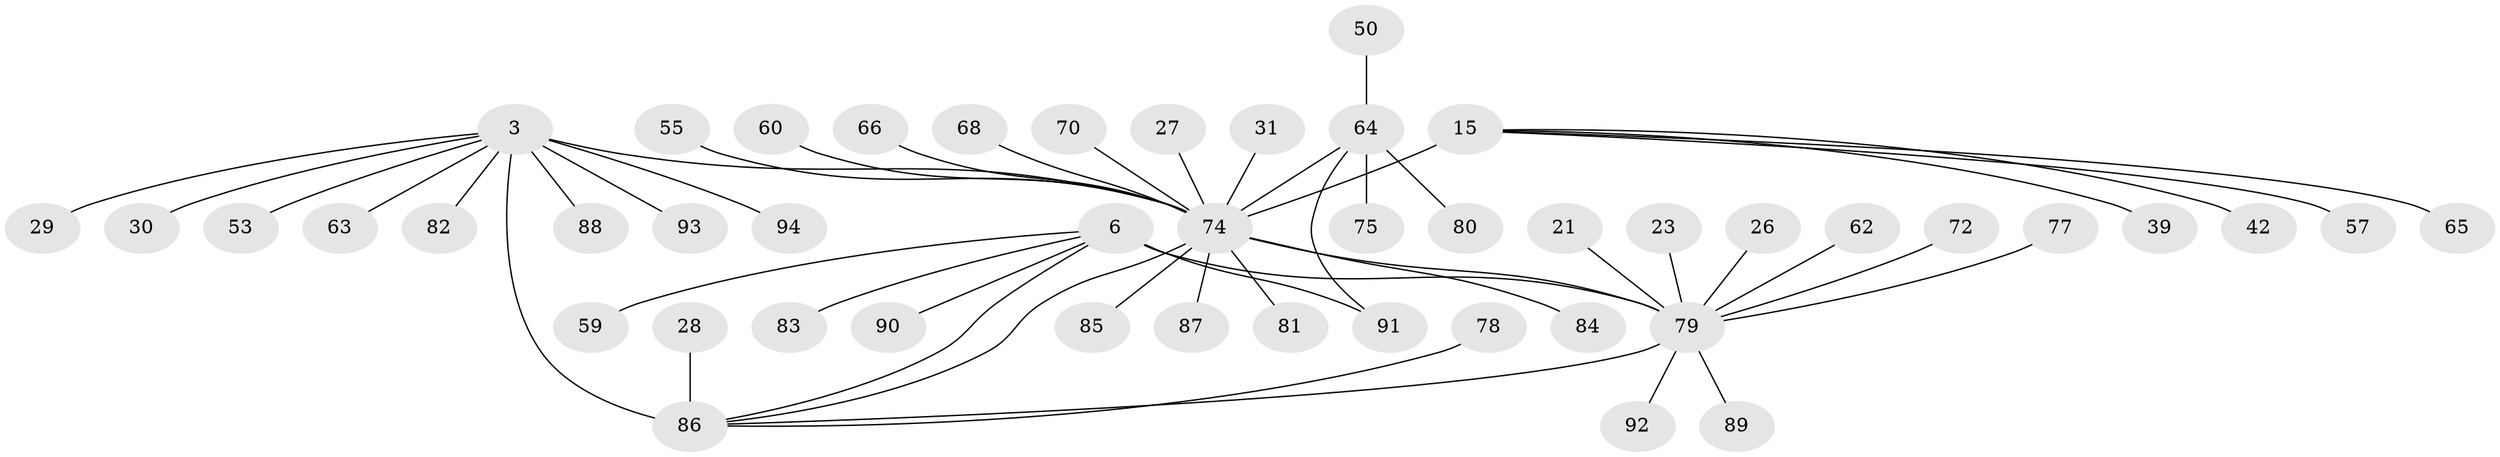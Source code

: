 // original degree distribution, {9: 0.010638297872340425, 5: 0.031914893617021274, 10: 0.02127659574468085, 6: 0.07446808510638298, 7: 0.031914893617021274, 4: 0.0425531914893617, 13: 0.010638297872340425, 15: 0.010638297872340425, 1: 0.5319148936170213, 3: 0.05319148936170213, 2: 0.18085106382978725}
// Generated by graph-tools (version 1.1) at 2025/54/03/09/25 04:54:33]
// undirected, 47 vertices, 50 edges
graph export_dot {
graph [start="1"]
  node [color=gray90,style=filled];
  3 [super="+1"];
  6 [super="+5"];
  15 [super="+14"];
  21;
  23;
  26;
  27;
  28;
  29;
  30;
  31;
  39;
  42;
  50;
  53;
  55 [super="+54"];
  57;
  59;
  60 [super="+44"];
  62;
  63;
  64 [super="+36+51+19"];
  65;
  66 [super="+52"];
  68;
  70 [super="+34"];
  72;
  74 [super="+58+61+69"];
  75;
  77;
  78;
  79 [super="+71+8"];
  80 [super="+48+49+67+76"];
  81;
  82;
  83 [super="+35"];
  84;
  85;
  86 [super="+4"];
  87;
  88;
  89;
  90;
  91 [super="+56"];
  92 [super="+73"];
  93;
  94;
  3 -- 29;
  3 -- 30;
  3 -- 63;
  3 -- 82;
  3 -- 93;
  3 -- 53;
  3 -- 88;
  3 -- 94;
  3 -- 74 [weight=5];
  3 -- 86 [weight=4];
  6 -- 59;
  6 -- 90;
  6 -- 83;
  6 -- 91;
  6 -- 79 [weight=4];
  6 -- 86;
  15 -- 65;
  15 -- 39;
  15 -- 57;
  15 -- 42;
  15 -- 74 [weight=6];
  21 -- 79;
  23 -- 79;
  26 -- 79;
  27 -- 74;
  28 -- 86;
  31 -- 74;
  50 -- 64;
  55 -- 74 [weight=2];
  60 -- 74;
  62 -- 79;
  64 -- 80;
  64 -- 91;
  64 -- 75;
  64 -- 74 [weight=4];
  66 -- 74;
  68 -- 74;
  70 -- 74;
  72 -- 79;
  74 -- 79 [weight=6];
  74 -- 81;
  74 -- 85;
  74 -- 84;
  74 -- 87;
  74 -- 86;
  77 -- 79;
  78 -- 86;
  79 -- 86;
  79 -- 89;
  79 -- 92;
}
